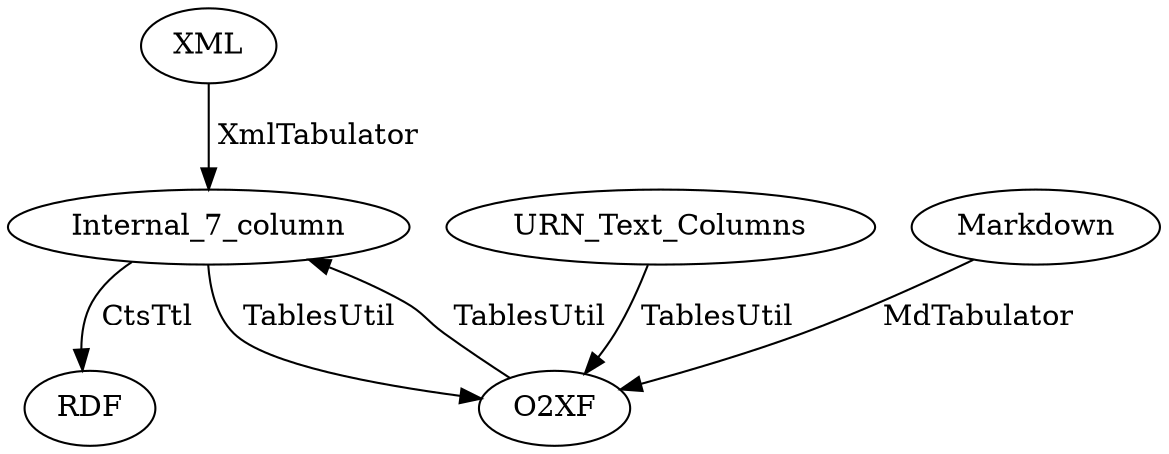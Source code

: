 strict digraph flow {
concentrate=true
XML->Internal_7_column [label=" XmlTabulator" ]
URN_Text_Columns->O2XF [label=" TablesUtil" ]
O2XF->Internal_7_column  [label=" TablesUtil" ]
Internal_7_column->O2XF [label=" TablesUtil" ]
Markdown->O2XF [label=" MdTabulator"]

Internal_7_column->RDF [label=" CtsTtl"]

}
